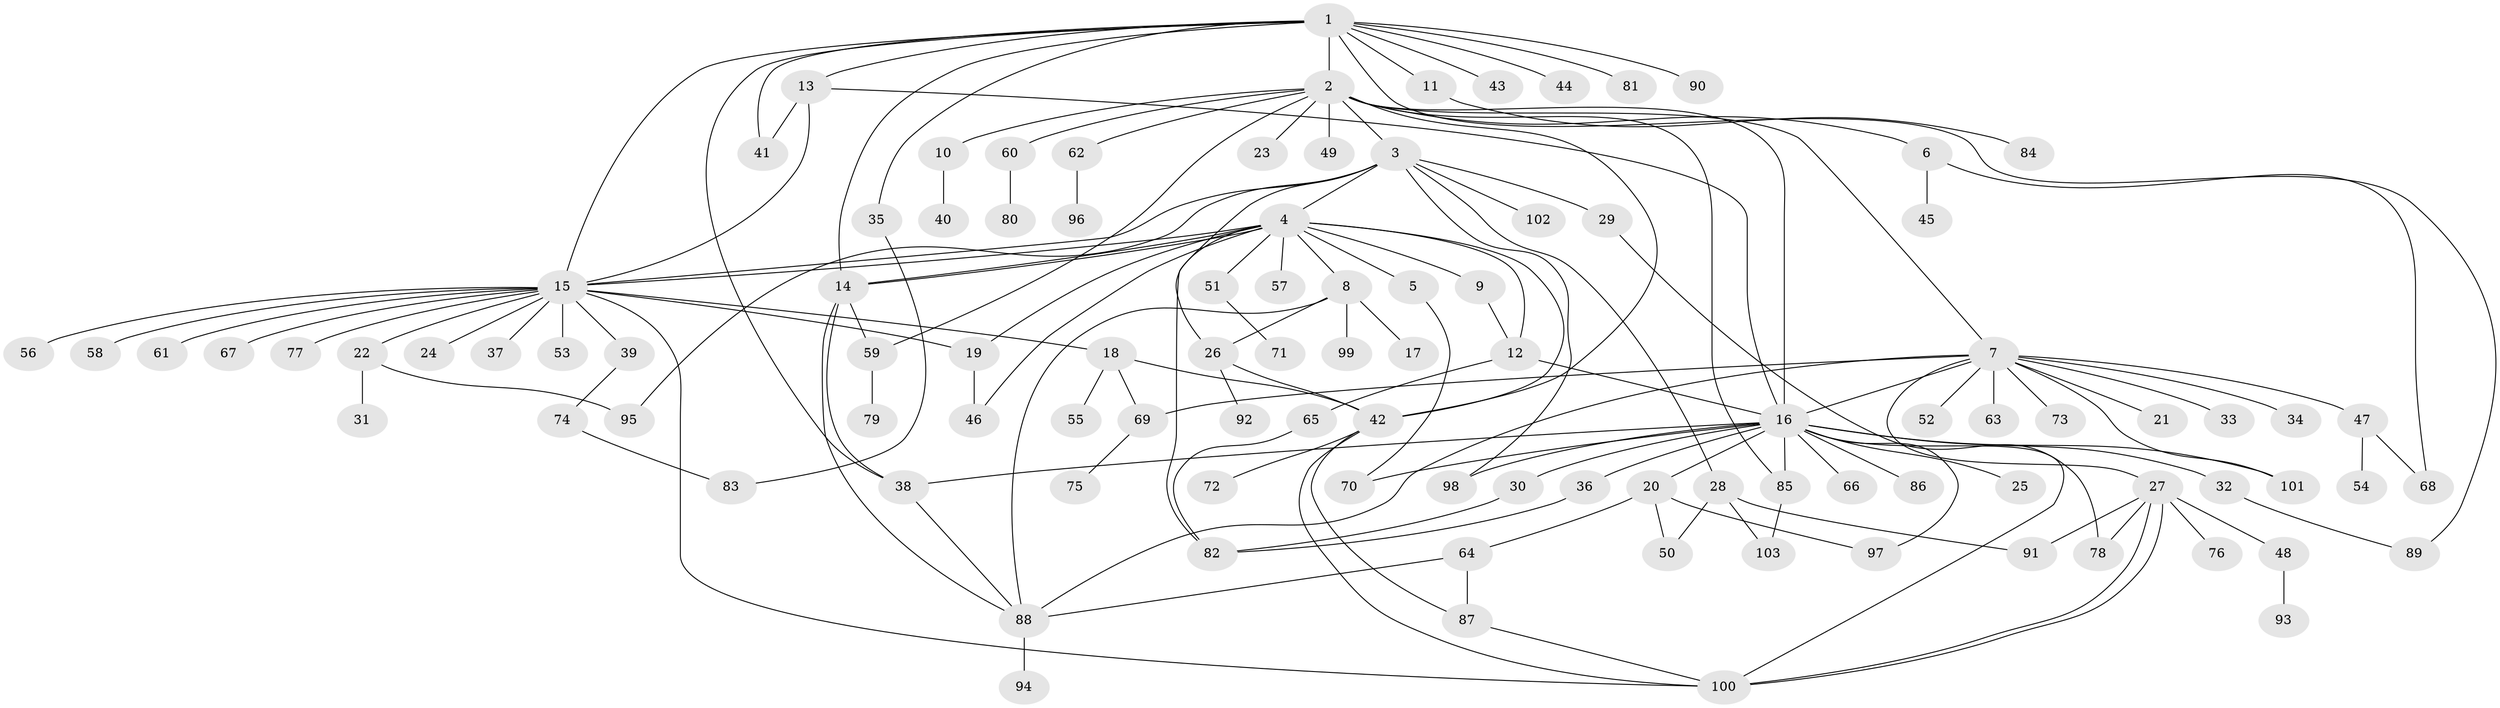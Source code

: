 // coarse degree distribution, {13: 0.012987012987012988, 12: 0.025974025974025976, 9: 0.012987012987012988, 16: 0.012987012987012988, 2: 0.24675324675324675, 3: 0.07792207792207792, 1: 0.4805194805194805, 20: 0.012987012987012988, 6: 0.012987012987012988, 15: 0.012987012987012988, 4: 0.05194805194805195, 8: 0.012987012987012988, 7: 0.025974025974025976}
// Generated by graph-tools (version 1.1) at 2025/51/02/27/25 19:51:54]
// undirected, 103 vertices, 148 edges
graph export_dot {
graph [start="1"]
  node [color=gray90,style=filled];
  1;
  2;
  3;
  4;
  5;
  6;
  7;
  8;
  9;
  10;
  11;
  12;
  13;
  14;
  15;
  16;
  17;
  18;
  19;
  20;
  21;
  22;
  23;
  24;
  25;
  26;
  27;
  28;
  29;
  30;
  31;
  32;
  33;
  34;
  35;
  36;
  37;
  38;
  39;
  40;
  41;
  42;
  43;
  44;
  45;
  46;
  47;
  48;
  49;
  50;
  51;
  52;
  53;
  54;
  55;
  56;
  57;
  58;
  59;
  60;
  61;
  62;
  63;
  64;
  65;
  66;
  67;
  68;
  69;
  70;
  71;
  72;
  73;
  74;
  75;
  76;
  77;
  78;
  79;
  80;
  81;
  82;
  83;
  84;
  85;
  86;
  87;
  88;
  89;
  90;
  91;
  92;
  93;
  94;
  95;
  96;
  97;
  98;
  99;
  100;
  101;
  102;
  103;
  1 -- 2;
  1 -- 11;
  1 -- 13;
  1 -- 14;
  1 -- 15;
  1 -- 35;
  1 -- 38;
  1 -- 41;
  1 -- 43;
  1 -- 44;
  1 -- 81;
  1 -- 89;
  1 -- 90;
  2 -- 3;
  2 -- 6;
  2 -- 7;
  2 -- 10;
  2 -- 16;
  2 -- 23;
  2 -- 42;
  2 -- 49;
  2 -- 59;
  2 -- 60;
  2 -- 62;
  2 -- 85;
  3 -- 4;
  3 -- 15;
  3 -- 26;
  3 -- 28;
  3 -- 29;
  3 -- 95;
  3 -- 98;
  3 -- 102;
  4 -- 5;
  4 -- 8;
  4 -- 9;
  4 -- 12;
  4 -- 14;
  4 -- 14;
  4 -- 15;
  4 -- 19;
  4 -- 42;
  4 -- 46;
  4 -- 51;
  4 -- 57;
  4 -- 82;
  5 -- 70;
  6 -- 45;
  6 -- 68;
  7 -- 16;
  7 -- 21;
  7 -- 27;
  7 -- 33;
  7 -- 34;
  7 -- 47;
  7 -- 52;
  7 -- 63;
  7 -- 69;
  7 -- 73;
  7 -- 88;
  7 -- 101;
  8 -- 17;
  8 -- 26;
  8 -- 88;
  8 -- 99;
  9 -- 12;
  10 -- 40;
  11 -- 84;
  12 -- 16;
  12 -- 65;
  13 -- 15;
  13 -- 16;
  13 -- 41;
  14 -- 38;
  14 -- 59;
  14 -- 88;
  15 -- 18;
  15 -- 19;
  15 -- 22;
  15 -- 24;
  15 -- 37;
  15 -- 39;
  15 -- 53;
  15 -- 56;
  15 -- 58;
  15 -- 61;
  15 -- 67;
  15 -- 77;
  15 -- 100;
  16 -- 20;
  16 -- 25;
  16 -- 30;
  16 -- 32;
  16 -- 36;
  16 -- 38;
  16 -- 66;
  16 -- 70;
  16 -- 85;
  16 -- 86;
  16 -- 97;
  16 -- 98;
  16 -- 100;
  16 -- 101;
  18 -- 42;
  18 -- 55;
  18 -- 69;
  19 -- 46;
  20 -- 50;
  20 -- 64;
  20 -- 97;
  22 -- 31;
  22 -- 95;
  26 -- 42;
  26 -- 92;
  27 -- 48;
  27 -- 76;
  27 -- 78;
  27 -- 91;
  27 -- 100;
  27 -- 100;
  28 -- 50;
  28 -- 91;
  28 -- 103;
  29 -- 78;
  30 -- 82;
  32 -- 89;
  35 -- 83;
  36 -- 82;
  38 -- 88;
  39 -- 74;
  42 -- 72;
  42 -- 87;
  42 -- 100;
  47 -- 54;
  47 -- 68;
  48 -- 93;
  51 -- 71;
  59 -- 79;
  60 -- 80;
  62 -- 96;
  64 -- 87;
  64 -- 88;
  65 -- 82;
  69 -- 75;
  74 -- 83;
  85 -- 103;
  87 -- 100;
  88 -- 94;
}
